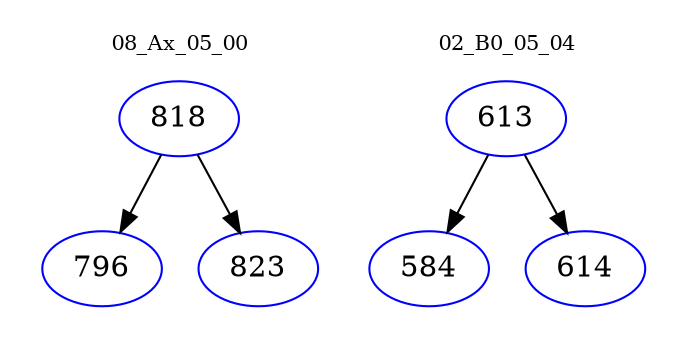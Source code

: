 digraph{
subgraph cluster_0 {
color = white
label = "08_Ax_05_00";
fontsize=10;
T0_818 [label="818", color="blue"]
T0_818 -> T0_796 [color="black"]
T0_796 [label="796", color="blue"]
T0_818 -> T0_823 [color="black"]
T0_823 [label="823", color="blue"]
}
subgraph cluster_1 {
color = white
label = "02_B0_05_04";
fontsize=10;
T1_613 [label="613", color="blue"]
T1_613 -> T1_584 [color="black"]
T1_584 [label="584", color="blue"]
T1_613 -> T1_614 [color="black"]
T1_614 [label="614", color="blue"]
}
}
